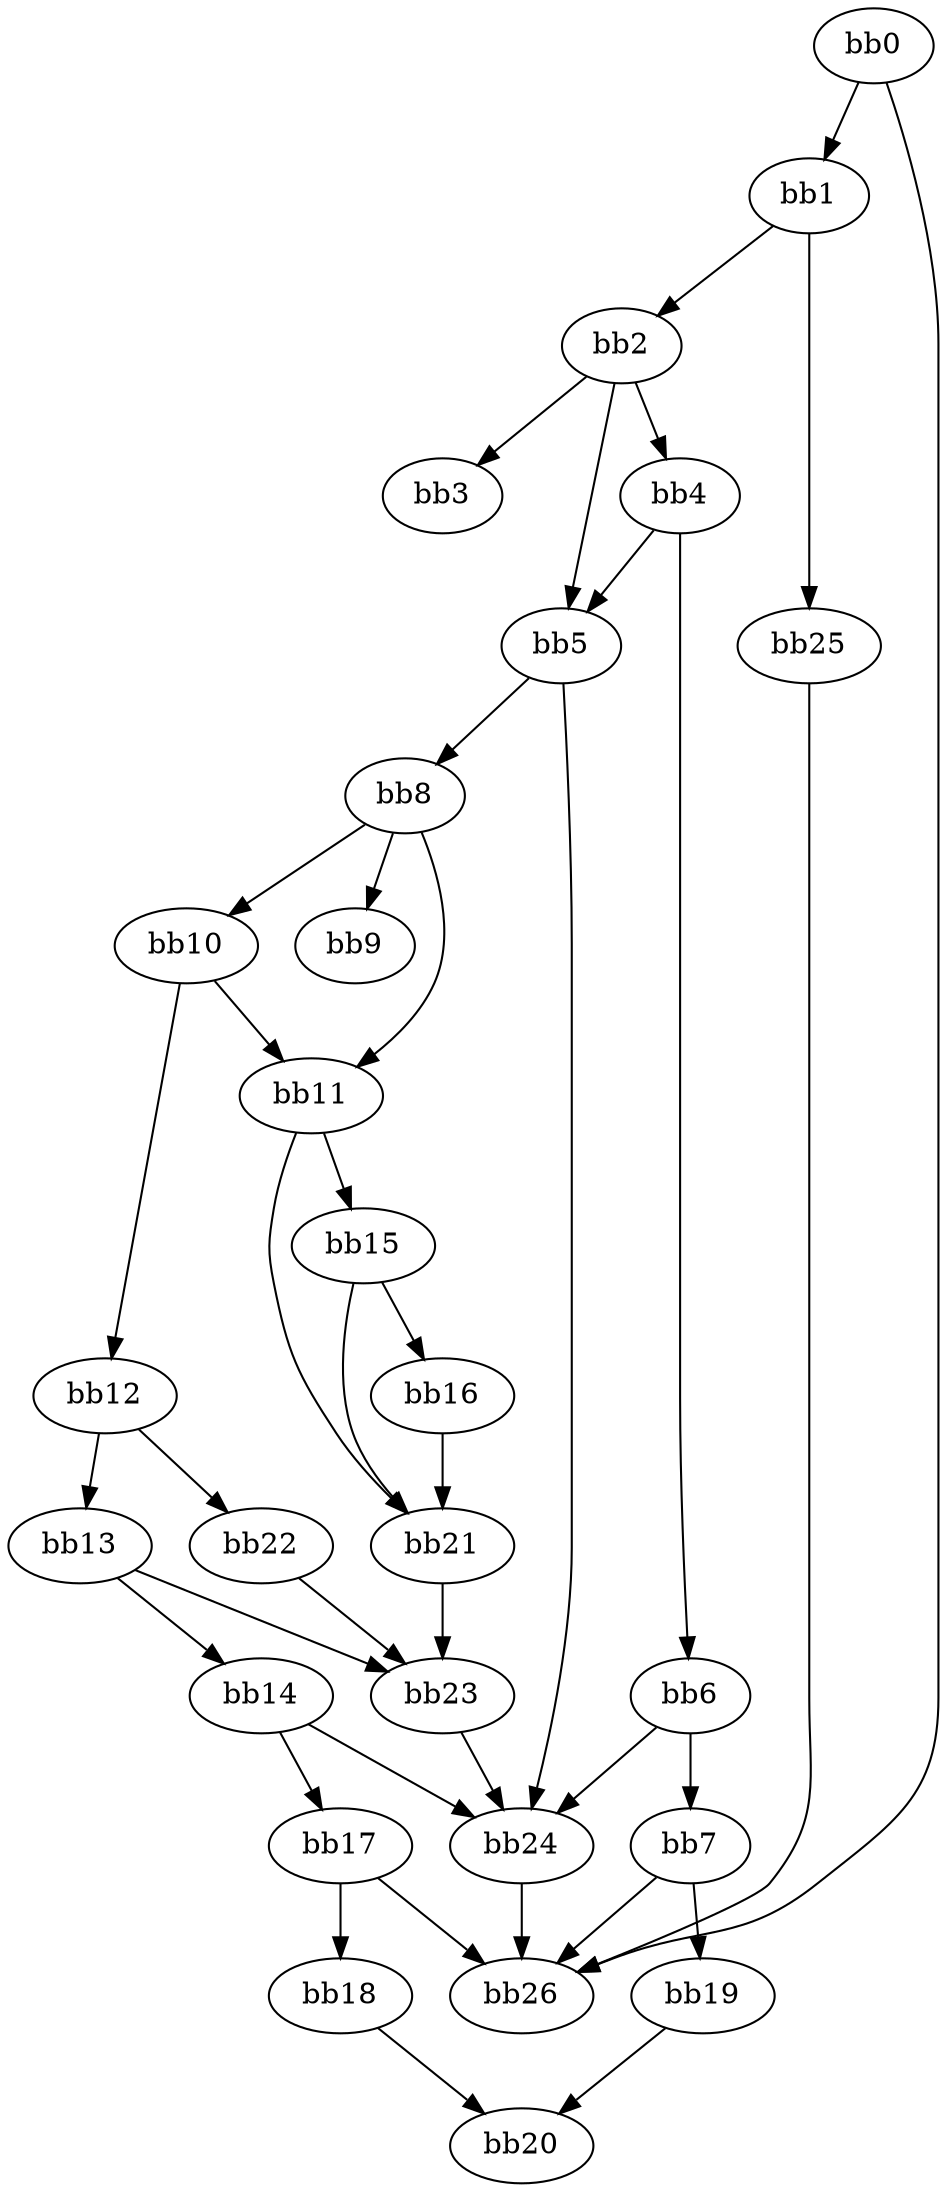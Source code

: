 digraph {
    0 [ label = "bb0\l" ]
    1 [ label = "bb1\l" ]
    2 [ label = "bb2\l" ]
    3 [ label = "bb3\l" ]
    4 [ label = "bb4\l" ]
    5 [ label = "bb5\l" ]
    6 [ label = "bb6\l" ]
    7 [ label = "bb7\l" ]
    8 [ label = "bb8\l" ]
    9 [ label = "bb9\l" ]
    10 [ label = "bb10\l" ]
    11 [ label = "bb11\l" ]
    12 [ label = "bb12\l" ]
    13 [ label = "bb13\l" ]
    14 [ label = "bb14\l" ]
    15 [ label = "bb15\l" ]
    16 [ label = "bb16\l" ]
    17 [ label = "bb17\l" ]
    18 [ label = "bb18\l" ]
    19 [ label = "bb19\l" ]
    20 [ label = "bb20\l" ]
    21 [ label = "bb21\l" ]
    22 [ label = "bb22\l" ]
    23 [ label = "bb23\l" ]
    24 [ label = "bb24\l" ]
    25 [ label = "bb25\l" ]
    26 [ label = "bb26\l" ]
    0 -> 1 [ ]
    0 -> 26 [ ]
    1 -> 2 [ ]
    1 -> 25 [ ]
    2 -> 3 [ ]
    2 -> 4 [ ]
    2 -> 5 [ ]
    4 -> 5 [ ]
    4 -> 6 [ ]
    5 -> 8 [ ]
    5 -> 24 [ ]
    6 -> 7 [ ]
    6 -> 24 [ ]
    7 -> 19 [ ]
    7 -> 26 [ ]
    8 -> 9 [ ]
    8 -> 10 [ ]
    8 -> 11 [ ]
    10 -> 11 [ ]
    10 -> 12 [ ]
    11 -> 15 [ ]
    11 -> 21 [ ]
    12 -> 13 [ ]
    12 -> 22 [ ]
    13 -> 14 [ ]
    13 -> 23 [ ]
    14 -> 17 [ ]
    14 -> 24 [ ]
    15 -> 16 [ ]
    15 -> 21 [ ]
    16 -> 21 [ ]
    17 -> 18 [ ]
    17 -> 26 [ ]
    18 -> 20 [ ]
    19 -> 20 [ ]
    21 -> 23 [ ]
    22 -> 23 [ ]
    23 -> 24 [ ]
    24 -> 26 [ ]
    25 -> 26 [ ]
}

